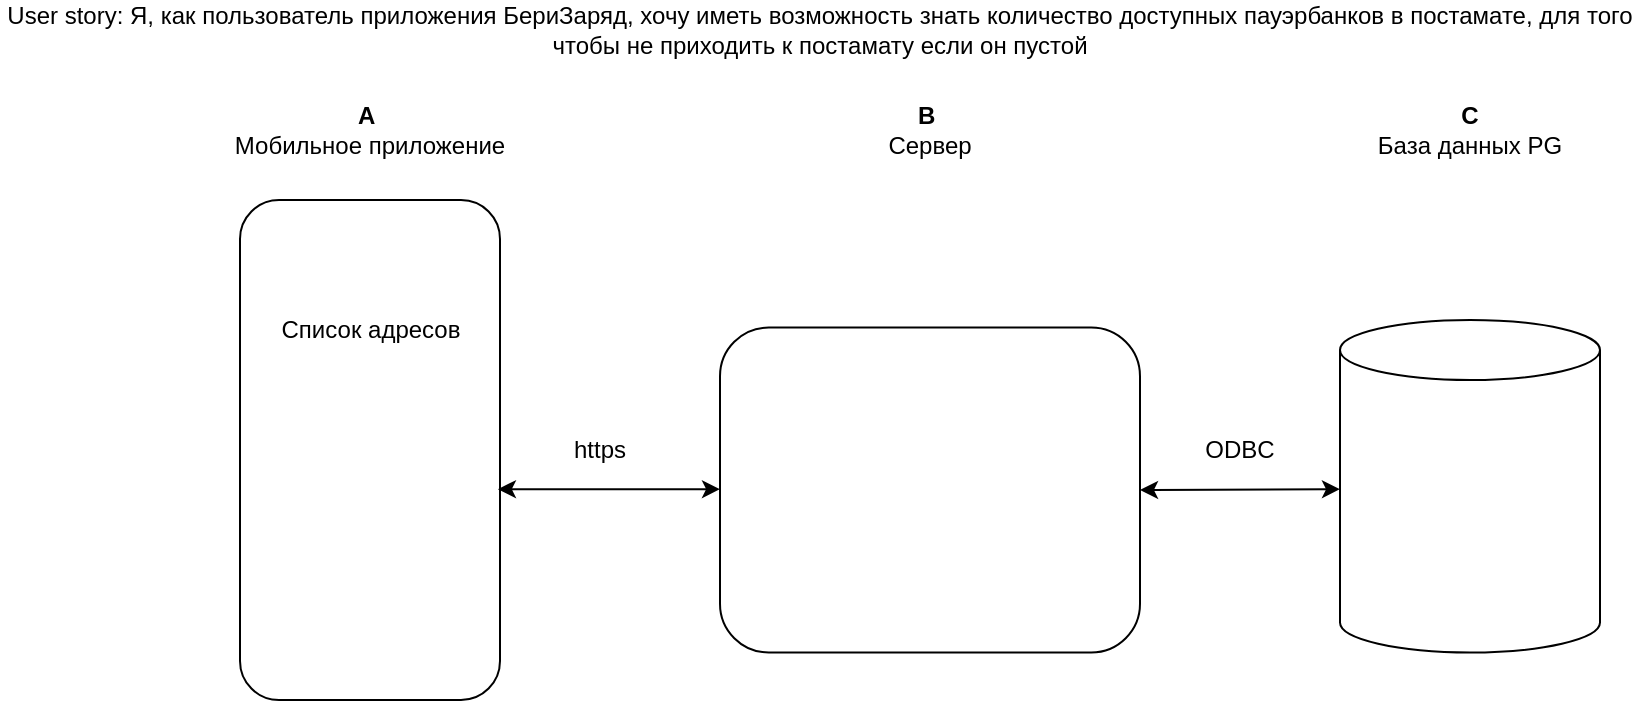 <mxfile version="24.8.3">
  <diagram name="Страница — 1" id="WGMi7aN2M8gCODtiAXmC">
    <mxGraphModel dx="840" dy="526" grid="1" gridSize="10" guides="1" tooltips="1" connect="1" arrows="1" fold="1" page="1" pageScale="1" pageWidth="827" pageHeight="1169" math="0" shadow="0">
      <root>
        <mxCell id="0" />
        <mxCell id="1" parent="0" />
        <mxCell id="nPkZhUvbyxET6VQS_U0p-1" value="" style="rounded=1;whiteSpace=wrap;html=1;" vertex="1" parent="1">
          <mxGeometry x="120" y="110" width="130" height="250" as="geometry" />
        </mxCell>
        <mxCell id="nPkZhUvbyxET6VQS_U0p-3" value="" style="rounded=1;whiteSpace=wrap;html=1;" vertex="1" parent="1">
          <mxGeometry x="360" y="173.75" width="210" height="162.5" as="geometry" />
        </mxCell>
        <mxCell id="nPkZhUvbyxET6VQS_U0p-5" value="" style="endArrow=classic;startArrow=classic;html=1;rounded=0;entryX=0;entryY=0.375;entryDx=0;entryDy=0;entryPerimeter=0;exitX=0.992;exitY=0.43;exitDx=0;exitDy=0;exitPerimeter=0;" edge="1" parent="1">
          <mxGeometry width="50" height="50" relative="1" as="geometry">
            <mxPoint x="248.96" y="254.58" as="sourcePoint" />
            <mxPoint x="360" y="254.567" as="targetPoint" />
            <Array as="points" />
          </mxGeometry>
        </mxCell>
        <mxCell id="nPkZhUvbyxET6VQS_U0p-6" value="" style="shape=cylinder3;whiteSpace=wrap;html=1;boundedLbl=1;backgroundOutline=1;size=15;" vertex="1" parent="1">
          <mxGeometry x="670" y="170" width="130" height="166.25" as="geometry" />
        </mxCell>
        <mxCell id="nPkZhUvbyxET6VQS_U0p-7" value="" style="endArrow=classic;startArrow=classic;html=1;rounded=0;entryX=0;entryY=0.375;entryDx=0;entryDy=0;entryPerimeter=0;" edge="1" parent="1">
          <mxGeometry width="50" height="50" relative="1" as="geometry">
            <mxPoint x="570" y="255" as="sourcePoint" />
            <mxPoint x="670" y="254.567" as="targetPoint" />
            <Array as="points" />
          </mxGeometry>
        </mxCell>
        <mxCell id="nPkZhUvbyxET6VQS_U0p-8" value="User story: Я, как пользователь приложения БериЗаряд, хочу иметь возможность знать количество доступных пауэрбанков в постамате, для того чтобы не приходить к постамату если он пустой" style="text;html=1;align=center;verticalAlign=middle;whiteSpace=wrap;rounded=0;" vertex="1" parent="1">
          <mxGeometry y="10" width="820" height="30" as="geometry" />
        </mxCell>
        <mxCell id="nPkZhUvbyxET6VQS_U0p-9" value="&lt;b&gt;A&lt;/b&gt;&amp;nbsp;&lt;div&gt;Мобильное приложение&lt;/div&gt;" style="text;html=1;align=center;verticalAlign=middle;whiteSpace=wrap;rounded=0;" vertex="1" parent="1">
          <mxGeometry x="115" y="60" width="140" height="30" as="geometry" />
        </mxCell>
        <mxCell id="nPkZhUvbyxET6VQS_U0p-10" value="&lt;b&gt;B&lt;/b&gt;&amp;nbsp;&lt;div&gt;Сервер&lt;/div&gt;" style="text;html=1;align=center;verticalAlign=middle;whiteSpace=wrap;rounded=0;" vertex="1" parent="1">
          <mxGeometry x="440" y="55" width="50" height="40" as="geometry" />
        </mxCell>
        <mxCell id="nPkZhUvbyxET6VQS_U0p-11" value="&lt;b&gt;С&lt;/b&gt;&lt;br&gt;&lt;div&gt;База данных PG&lt;/div&gt;" style="text;html=1;align=center;verticalAlign=middle;whiteSpace=wrap;rounded=0;" vertex="1" parent="1">
          <mxGeometry x="685" y="60" width="100" height="30" as="geometry" />
        </mxCell>
        <mxCell id="nPkZhUvbyxET6VQS_U0p-12" value="https" style="text;html=1;align=center;verticalAlign=middle;whiteSpace=wrap;rounded=0;" vertex="1" parent="1">
          <mxGeometry x="270" y="220" width="60" height="30" as="geometry" />
        </mxCell>
        <mxCell id="nPkZhUvbyxET6VQS_U0p-13" value="Список адресов" style="text;html=1;align=center;verticalAlign=middle;whiteSpace=wrap;rounded=0;" vertex="1" parent="1">
          <mxGeometry x="122.5" y="150" width="125" height="50" as="geometry" />
        </mxCell>
        <mxCell id="nPkZhUvbyxET6VQS_U0p-14" value="ODBC" style="text;html=1;align=center;verticalAlign=middle;whiteSpace=wrap;rounded=0;" vertex="1" parent="1">
          <mxGeometry x="590" y="220" width="60" height="30" as="geometry" />
        </mxCell>
      </root>
    </mxGraphModel>
  </diagram>
</mxfile>
